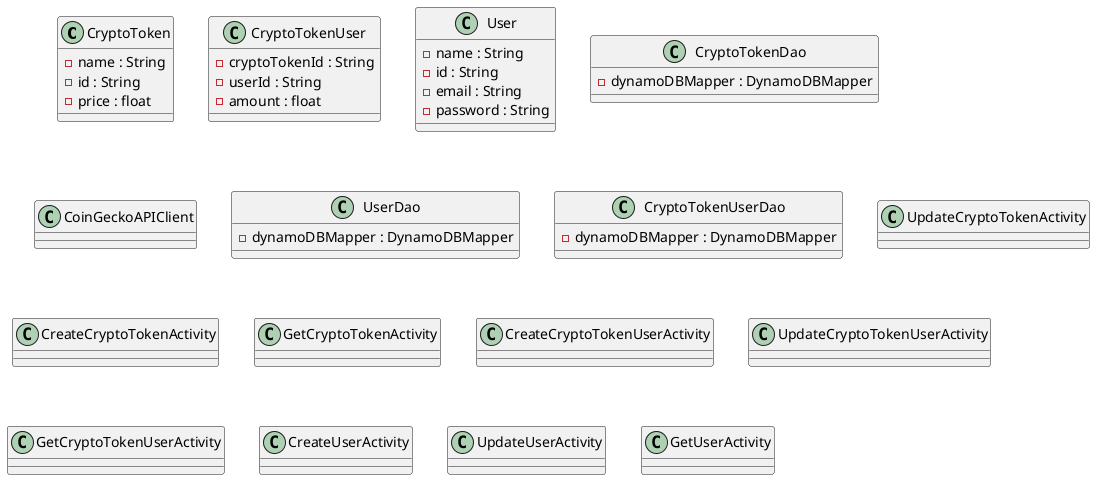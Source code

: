 @startuml
class CryptoToken {
- name : String
- id : String
- price : float
}

class CryptoTokenUser {
- cryptoTokenId : String
- userId : String
- amount : float
}

class User {
- name : String
- id : String
- email : String
- password : String
}

class CryptoTokenDao {
- dynamoDBMapper : DynamoDBMapper
}

class CoinGeckoAPIClient {

}

class UserDao {
- dynamoDBMapper : DynamoDBMapper
}

class CryptoTokenUserDao {
- dynamoDBMapper : DynamoDBMapper
}

class UpdateCryptoTokenActivity {

}

class CreateCryptoTokenActivity {

}

class GetCryptoTokenActivity {

}

class CreateCryptoTokenUserActivity {

}

class UpdateCryptoTokenUserActivity {

}

class GetCryptoTokenUserActivity {

}

class CreateUserActivity {

}

class UpdateUserActivity {

}

class GetUserActivity {

}




@enduml